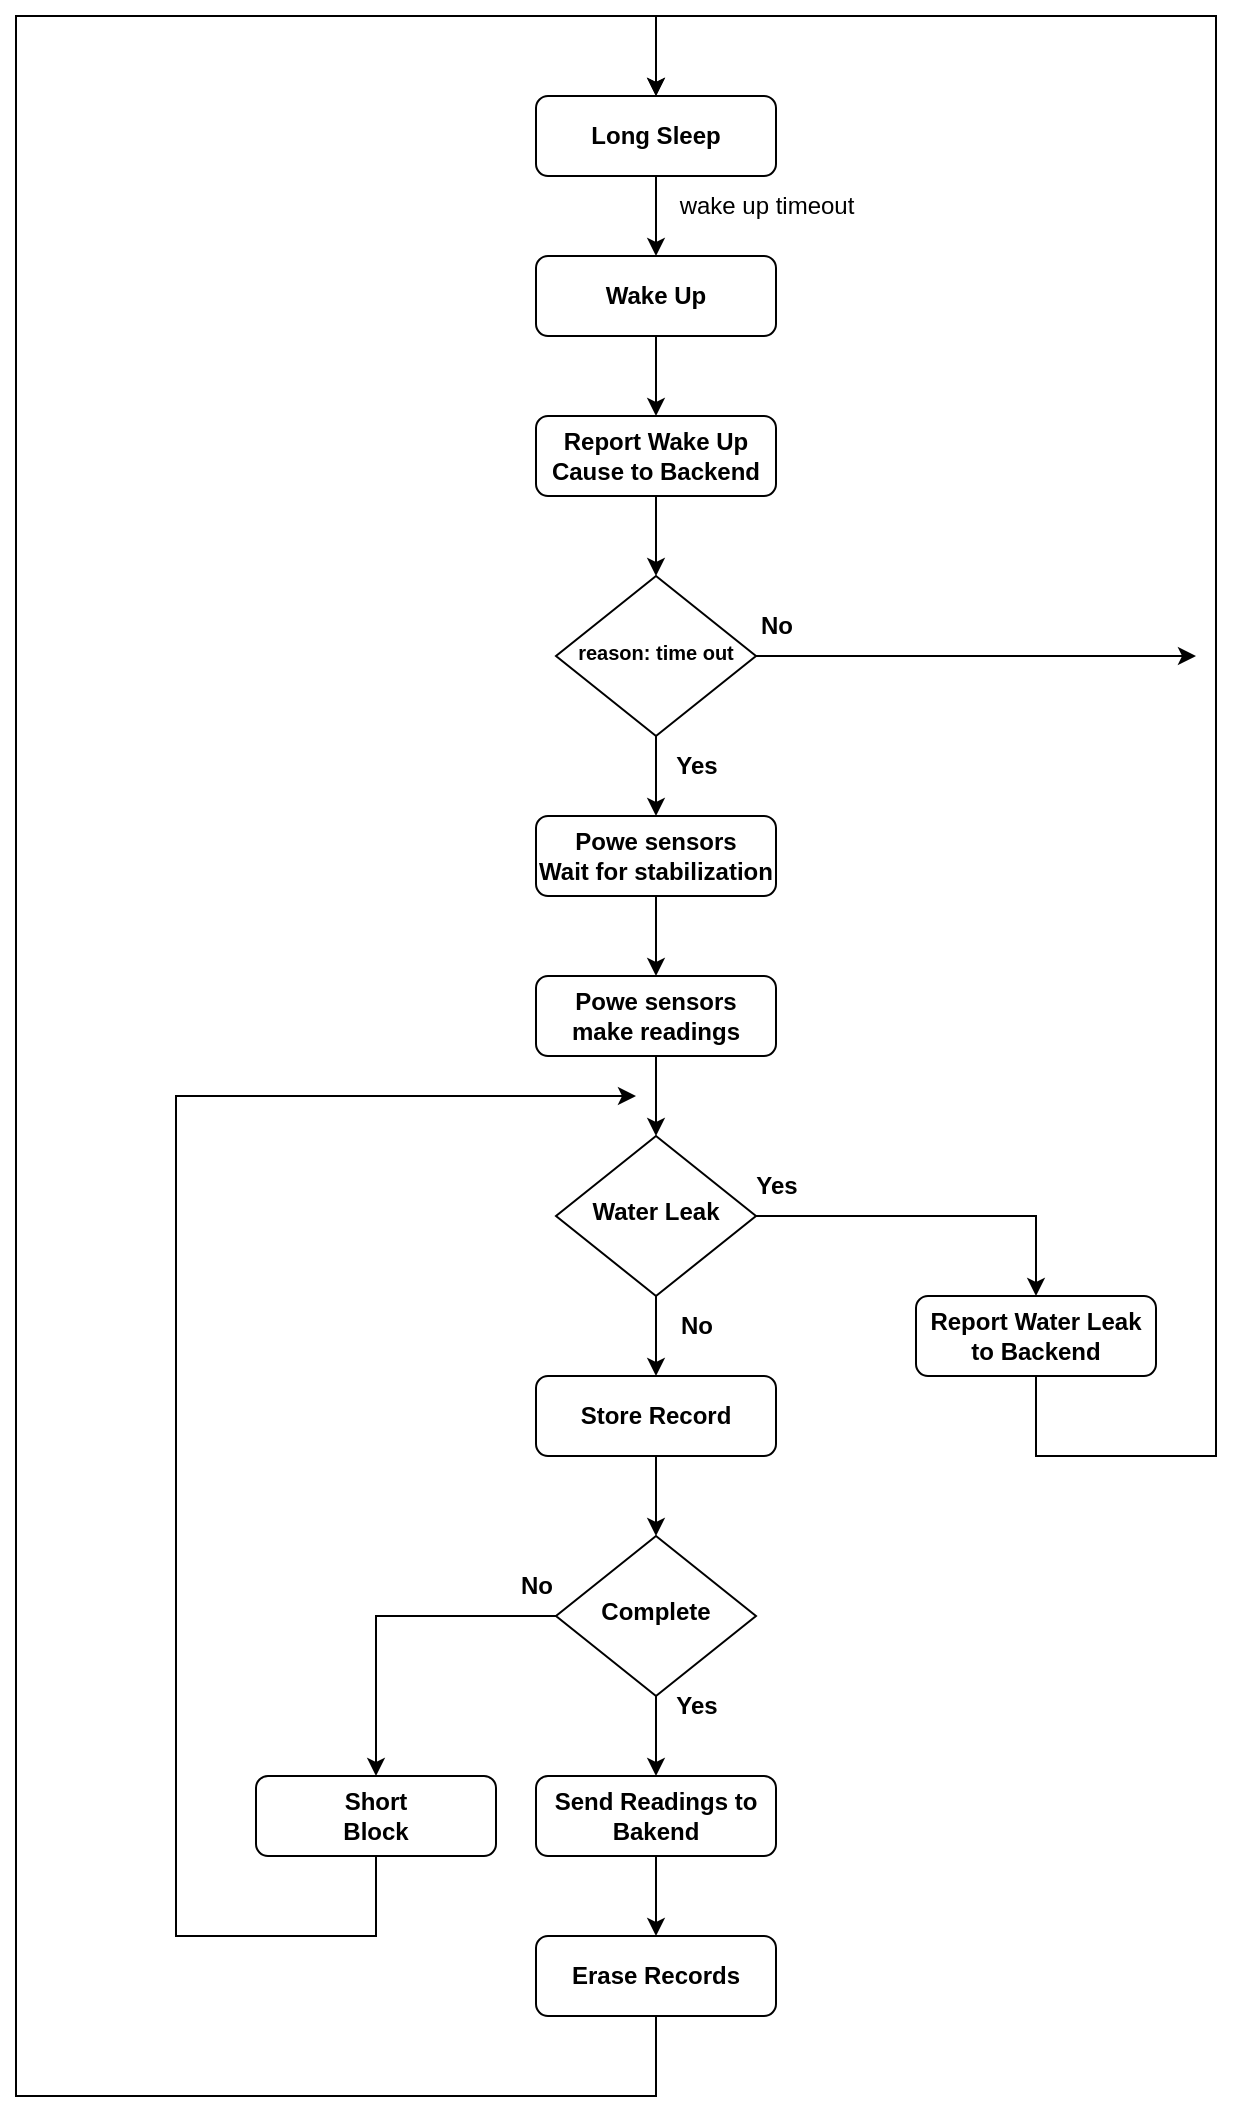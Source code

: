 <mxfile version="21.2.8" type="device">
  <diagram id="C5RBs43oDa-KdzZeNtuy" name="Page-1">
    <mxGraphModel dx="1463" dy="1545" grid="1" gridSize="10" guides="1" tooltips="1" connect="1" arrows="1" fold="1" page="1" pageScale="1" pageWidth="827" pageHeight="1169" math="0" shadow="0">
      <root>
        <mxCell id="WIyWlLk6GJQsqaUBKTNV-0" />
        <mxCell id="WIyWlLk6GJQsqaUBKTNV-1" parent="WIyWlLk6GJQsqaUBKTNV-0" />
        <mxCell id="H0204pPaUZqmbtJ3FAVp-44" style="edgeStyle=orthogonalEdgeStyle;rounded=0;orthogonalLoop=1;jettySize=auto;html=1;fontStyle=1" parent="WIyWlLk6GJQsqaUBKTNV-1" source="WIyWlLk6GJQsqaUBKTNV-3" target="H0204pPaUZqmbtJ3FAVp-43" edge="1">
          <mxGeometry relative="1" as="geometry" />
        </mxCell>
        <mxCell id="WIyWlLk6GJQsqaUBKTNV-3" value="Wake Up" style="rounded=1;whiteSpace=wrap;html=1;fontSize=12;glass=0;strokeWidth=1;shadow=0;fontStyle=1" parent="WIyWlLk6GJQsqaUBKTNV-1" vertex="1">
          <mxGeometry x="180" y="-320" width="120" height="40" as="geometry" />
        </mxCell>
        <mxCell id="tAUAvnS3irxvo80VckBZ-2" style="edgeStyle=orthogonalEdgeStyle;rounded=0;orthogonalLoop=1;jettySize=auto;html=1;" edge="1" parent="WIyWlLk6GJQsqaUBKTNV-1" source="WIyWlLk6GJQsqaUBKTNV-7" target="tAUAvnS3irxvo80VckBZ-0">
          <mxGeometry relative="1" as="geometry" />
        </mxCell>
        <mxCell id="WIyWlLk6GJQsqaUBKTNV-7" value="Powe sensors&lt;br&gt;Wait for stabilization" style="rounded=1;whiteSpace=wrap;html=1;fontSize=12;glass=0;strokeWidth=1;shadow=0;fontStyle=1" parent="WIyWlLk6GJQsqaUBKTNV-1" vertex="1">
          <mxGeometry x="180" y="-40" width="120" height="40" as="geometry" />
        </mxCell>
        <mxCell id="H0204pPaUZqmbtJ3FAVp-10" style="edgeStyle=orthogonalEdgeStyle;rounded=0;orthogonalLoop=1;jettySize=auto;html=1;fontStyle=1" parent="WIyWlLk6GJQsqaUBKTNV-1" source="H0204pPaUZqmbtJ3FAVp-9" target="WIyWlLk6GJQsqaUBKTNV-3" edge="1">
          <mxGeometry relative="1" as="geometry" />
        </mxCell>
        <mxCell id="H0204pPaUZqmbtJ3FAVp-9" value="Long Sleep" style="rounded=1;whiteSpace=wrap;html=1;fontSize=12;glass=0;strokeWidth=1;shadow=0;fontStyle=1" parent="WIyWlLk6GJQsqaUBKTNV-1" vertex="1">
          <mxGeometry x="180" y="-400" width="120" height="40" as="geometry" />
        </mxCell>
        <mxCell id="H0204pPaUZqmbtJ3FAVp-21" style="edgeStyle=orthogonalEdgeStyle;rounded=0;orthogonalLoop=1;jettySize=auto;html=1;exitX=0.5;exitY=1;exitDx=0;exitDy=0;entryX=0.5;entryY=0;entryDx=0;entryDy=0;fontStyle=1" parent="WIyWlLk6GJQsqaUBKTNV-1" source="H0204pPaUZqmbtJ3FAVp-79" target="H0204pPaUZqmbtJ3FAVp-9" edge="1">
          <mxGeometry relative="1" as="geometry">
            <Array as="points">
              <mxPoint x="240" y="600" />
              <mxPoint x="-80" y="600" />
              <mxPoint x="-80" y="-440" />
              <mxPoint x="240" y="-440" />
            </Array>
          </mxGeometry>
        </mxCell>
        <mxCell id="H0204pPaUZqmbtJ3FAVp-24" style="edgeStyle=orthogonalEdgeStyle;rounded=0;orthogonalLoop=1;jettySize=auto;html=1;entryX=0.5;entryY=0;entryDx=0;entryDy=0;fontStyle=1" parent="WIyWlLk6GJQsqaUBKTNV-1" source="H0204pPaUZqmbtJ3FAVp-19" target="H0204pPaUZqmbtJ3FAVp-23" edge="1">
          <mxGeometry relative="1" as="geometry" />
        </mxCell>
        <mxCell id="fyC-vZ_UM7fDSkEzBab7-11" style="edgeStyle=orthogonalEdgeStyle;rounded=0;orthogonalLoop=1;jettySize=auto;html=1;" parent="WIyWlLk6GJQsqaUBKTNV-1" source="H0204pPaUZqmbtJ3FAVp-19" target="fyC-vZ_UM7fDSkEzBab7-10" edge="1">
          <mxGeometry relative="1" as="geometry" />
        </mxCell>
        <mxCell id="H0204pPaUZqmbtJ3FAVp-19" value="Complete" style="rhombus;whiteSpace=wrap;html=1;shadow=0;fontFamily=Helvetica;fontSize=12;align=center;strokeWidth=1;spacing=6;spacingTop=-4;fontStyle=1" parent="WIyWlLk6GJQsqaUBKTNV-1" vertex="1">
          <mxGeometry x="190" y="320" width="100" height="80" as="geometry" />
        </mxCell>
        <mxCell id="H0204pPaUZqmbtJ3FAVp-22" value="Yes" style="text;html=1;align=center;verticalAlign=middle;resizable=0;points=[];autosize=1;strokeColor=none;fillColor=none;fontStyle=1" parent="WIyWlLk6GJQsqaUBKTNV-1" vertex="1">
          <mxGeometry x="240" y="390" width="40" height="30" as="geometry" />
        </mxCell>
        <mxCell id="H0204pPaUZqmbtJ3FAVp-80" style="edgeStyle=orthogonalEdgeStyle;rounded=0;orthogonalLoop=1;jettySize=auto;html=1;fontStyle=1" parent="WIyWlLk6GJQsqaUBKTNV-1" source="H0204pPaUZqmbtJ3FAVp-23" target="H0204pPaUZqmbtJ3FAVp-79" edge="1">
          <mxGeometry relative="1" as="geometry" />
        </mxCell>
        <mxCell id="H0204pPaUZqmbtJ3FAVp-23" value="Send Readings to Bakend" style="rounded=1;whiteSpace=wrap;html=1;fontSize=12;glass=0;strokeWidth=1;shadow=0;fontStyle=1" parent="WIyWlLk6GJQsqaUBKTNV-1" vertex="1">
          <mxGeometry x="180" y="440" width="120" height="40" as="geometry" />
        </mxCell>
        <mxCell id="H0204pPaUZqmbtJ3FAVp-28" value="No" style="text;html=1;align=center;verticalAlign=middle;resizable=0;points=[];autosize=1;strokeColor=none;fillColor=none;fontStyle=1" parent="WIyWlLk6GJQsqaUBKTNV-1" vertex="1">
          <mxGeometry x="160" y="330" width="40" height="30" as="geometry" />
        </mxCell>
        <mxCell id="H0204pPaUZqmbtJ3FAVp-40" style="edgeStyle=orthogonalEdgeStyle;rounded=0;orthogonalLoop=1;jettySize=auto;html=1;fontStyle=1" parent="WIyWlLk6GJQsqaUBKTNV-1" source="H0204pPaUZqmbtJ3FAVp-37" target="H0204pPaUZqmbtJ3FAVp-19" edge="1">
          <mxGeometry relative="1" as="geometry" />
        </mxCell>
        <mxCell id="H0204pPaUZqmbtJ3FAVp-37" value="Store Record" style="rounded=1;whiteSpace=wrap;html=1;fontSize=12;glass=0;strokeWidth=1;shadow=0;fontStyle=1" parent="WIyWlLk6GJQsqaUBKTNV-1" vertex="1">
          <mxGeometry x="180" y="240" width="120" height="40" as="geometry" />
        </mxCell>
        <mxCell id="H0204pPaUZqmbtJ3FAVp-71" style="edgeStyle=orthogonalEdgeStyle;rounded=0;orthogonalLoop=1;jettySize=auto;html=1;fontStyle=1" parent="WIyWlLk6GJQsqaUBKTNV-1" source="H0204pPaUZqmbtJ3FAVp-43" target="H0204pPaUZqmbtJ3FAVp-70" edge="1">
          <mxGeometry relative="1" as="geometry" />
        </mxCell>
        <mxCell id="H0204pPaUZqmbtJ3FAVp-43" value="Report Wake Up Cause to Backend" style="rounded=1;whiteSpace=wrap;html=1;fontSize=12;glass=0;strokeWidth=1;shadow=0;fontStyle=1" parent="WIyWlLk6GJQsqaUBKTNV-1" vertex="1">
          <mxGeometry x="180" y="-240" width="120" height="40" as="geometry" />
        </mxCell>
        <mxCell id="H0204pPaUZqmbtJ3FAVp-49" style="edgeStyle=orthogonalEdgeStyle;rounded=0;orthogonalLoop=1;jettySize=auto;html=1;entryX=0.5;entryY=0;entryDx=0;entryDy=0;fontStyle=1" parent="WIyWlLk6GJQsqaUBKTNV-1" source="H0204pPaUZqmbtJ3FAVp-45" target="H0204pPaUZqmbtJ3FAVp-48" edge="1">
          <mxGeometry relative="1" as="geometry" />
        </mxCell>
        <mxCell id="fyC-vZ_UM7fDSkEzBab7-3" style="edgeStyle=orthogonalEdgeStyle;rounded=0;orthogonalLoop=1;jettySize=auto;html=1;" parent="WIyWlLk6GJQsqaUBKTNV-1" source="H0204pPaUZqmbtJ3FAVp-45" target="H0204pPaUZqmbtJ3FAVp-37" edge="1">
          <mxGeometry relative="1" as="geometry" />
        </mxCell>
        <mxCell id="H0204pPaUZqmbtJ3FAVp-45" value="Water Leak" style="rhombus;whiteSpace=wrap;html=1;shadow=0;fontFamily=Helvetica;fontSize=12;align=center;strokeWidth=1;spacing=6;spacingTop=-4;fontStyle=1" parent="WIyWlLk6GJQsqaUBKTNV-1" vertex="1">
          <mxGeometry x="190" y="120" width="100" height="80" as="geometry" />
        </mxCell>
        <mxCell id="h6O8TLKM89ig_TCg-JGP-9" style="edgeStyle=orthogonalEdgeStyle;rounded=0;orthogonalLoop=1;jettySize=auto;html=1;entryX=0.5;entryY=0;entryDx=0;entryDy=0;" parent="WIyWlLk6GJQsqaUBKTNV-1" source="H0204pPaUZqmbtJ3FAVp-48" target="H0204pPaUZqmbtJ3FAVp-9" edge="1">
          <mxGeometry relative="1" as="geometry">
            <Array as="points">
              <mxPoint x="430" y="280" />
              <mxPoint x="520" y="280" />
              <mxPoint x="520" y="-440" />
              <mxPoint x="240" y="-440" />
            </Array>
          </mxGeometry>
        </mxCell>
        <mxCell id="H0204pPaUZqmbtJ3FAVp-48" value="Report Water Leak to Backend" style="rounded=1;whiteSpace=wrap;html=1;fontSize=12;glass=0;strokeWidth=1;shadow=0;fontStyle=1" parent="WIyWlLk6GJQsqaUBKTNV-1" vertex="1">
          <mxGeometry x="370" y="200" width="120" height="40" as="geometry" />
        </mxCell>
        <mxCell id="H0204pPaUZqmbtJ3FAVp-74" style="edgeStyle=orthogonalEdgeStyle;rounded=0;orthogonalLoop=1;jettySize=auto;html=1;fontStyle=1" parent="WIyWlLk6GJQsqaUBKTNV-1" source="H0204pPaUZqmbtJ3FAVp-70" edge="1">
          <mxGeometry relative="1" as="geometry">
            <mxPoint x="510" y="-120" as="targetPoint" />
          </mxGeometry>
        </mxCell>
        <mxCell id="fyC-vZ_UM7fDSkEzBab7-1" style="edgeStyle=orthogonalEdgeStyle;rounded=0;orthogonalLoop=1;jettySize=auto;html=1;" parent="WIyWlLk6GJQsqaUBKTNV-1" source="H0204pPaUZqmbtJ3FAVp-70" target="WIyWlLk6GJQsqaUBKTNV-7" edge="1">
          <mxGeometry relative="1" as="geometry" />
        </mxCell>
        <mxCell id="H0204pPaUZqmbtJ3FAVp-70" value="&lt;font style=&quot;font-size: 10px;&quot;&gt;reason: time out&lt;/font&gt;" style="rhombus;whiteSpace=wrap;html=1;shadow=0;fontFamily=Helvetica;fontSize=12;align=center;strokeWidth=1;spacing=6;spacingTop=-4;fontStyle=1" parent="WIyWlLk6GJQsqaUBKTNV-1" vertex="1">
          <mxGeometry x="190" y="-160" width="100" height="80" as="geometry" />
        </mxCell>
        <mxCell id="H0204pPaUZqmbtJ3FAVp-77" value="No" style="text;html=1;align=center;verticalAlign=middle;resizable=0;points=[];autosize=1;strokeColor=none;fillColor=none;fontStyle=1" parent="WIyWlLk6GJQsqaUBKTNV-1" vertex="1">
          <mxGeometry x="280" y="-150" width="40" height="30" as="geometry" />
        </mxCell>
        <mxCell id="H0204pPaUZqmbtJ3FAVp-78" value="Yes" style="text;html=1;align=center;verticalAlign=middle;resizable=0;points=[];autosize=1;strokeColor=none;fillColor=none;fontStyle=1" parent="WIyWlLk6GJQsqaUBKTNV-1" vertex="1">
          <mxGeometry x="240" y="-80" width="40" height="30" as="geometry" />
        </mxCell>
        <mxCell id="H0204pPaUZqmbtJ3FAVp-79" value="Erase Records" style="rounded=1;whiteSpace=wrap;html=1;fontSize=12;glass=0;strokeWidth=1;shadow=0;fontStyle=1" parent="WIyWlLk6GJQsqaUBKTNV-1" vertex="1">
          <mxGeometry x="180" y="520" width="120" height="40" as="geometry" />
        </mxCell>
        <mxCell id="fyC-vZ_UM7fDSkEzBab7-4" value="Yes" style="text;html=1;align=center;verticalAlign=middle;resizable=0;points=[];autosize=1;strokeColor=none;fillColor=none;fontStyle=1" parent="WIyWlLk6GJQsqaUBKTNV-1" vertex="1">
          <mxGeometry x="280" y="130" width="40" height="30" as="geometry" />
        </mxCell>
        <mxCell id="fyC-vZ_UM7fDSkEzBab7-5" value="No" style="text;html=1;align=center;verticalAlign=middle;resizable=0;points=[];autosize=1;strokeColor=none;fillColor=none;fontStyle=1" parent="WIyWlLk6GJQsqaUBKTNV-1" vertex="1">
          <mxGeometry x="240" y="200" width="40" height="30" as="geometry" />
        </mxCell>
        <mxCell id="fyC-vZ_UM7fDSkEzBab7-12" style="edgeStyle=orthogonalEdgeStyle;rounded=0;orthogonalLoop=1;jettySize=auto;html=1;exitX=0.5;exitY=1;exitDx=0;exitDy=0;" parent="WIyWlLk6GJQsqaUBKTNV-1" source="fyC-vZ_UM7fDSkEzBab7-10" edge="1">
          <mxGeometry relative="1" as="geometry">
            <mxPoint x="230" y="100" as="targetPoint" />
            <Array as="points">
              <mxPoint x="100" y="520" />
              <mxPoint y="520" />
              <mxPoint y="100" />
            </Array>
          </mxGeometry>
        </mxCell>
        <mxCell id="fyC-vZ_UM7fDSkEzBab7-10" value="Short &lt;br&gt;Block" style="rounded=1;whiteSpace=wrap;html=1;fontSize=12;glass=0;strokeWidth=1;shadow=0;fontStyle=1" parent="WIyWlLk6GJQsqaUBKTNV-1" vertex="1">
          <mxGeometry x="40" y="440" width="120" height="40" as="geometry" />
        </mxCell>
        <mxCell id="fyC-vZ_UM7fDSkEzBab7-13" value="wake up timeout" style="text;html=1;align=center;verticalAlign=middle;resizable=0;points=[];autosize=1;strokeColor=none;fillColor=none;" parent="WIyWlLk6GJQsqaUBKTNV-1" vertex="1">
          <mxGeometry x="240" y="-360" width="110" height="30" as="geometry" />
        </mxCell>
        <mxCell id="tAUAvnS3irxvo80VckBZ-3" style="edgeStyle=orthogonalEdgeStyle;rounded=0;orthogonalLoop=1;jettySize=auto;html=1;entryX=0.5;entryY=0;entryDx=0;entryDy=0;" edge="1" parent="WIyWlLk6GJQsqaUBKTNV-1" source="tAUAvnS3irxvo80VckBZ-0" target="H0204pPaUZqmbtJ3FAVp-45">
          <mxGeometry relative="1" as="geometry" />
        </mxCell>
        <mxCell id="tAUAvnS3irxvo80VckBZ-0" value="Powe sensors&lt;br&gt;make readings" style="rounded=1;whiteSpace=wrap;html=1;fontSize=12;glass=0;strokeWidth=1;shadow=0;fontStyle=1" vertex="1" parent="WIyWlLk6GJQsqaUBKTNV-1">
          <mxGeometry x="180" y="40" width="120" height="40" as="geometry" />
        </mxCell>
      </root>
    </mxGraphModel>
  </diagram>
</mxfile>
